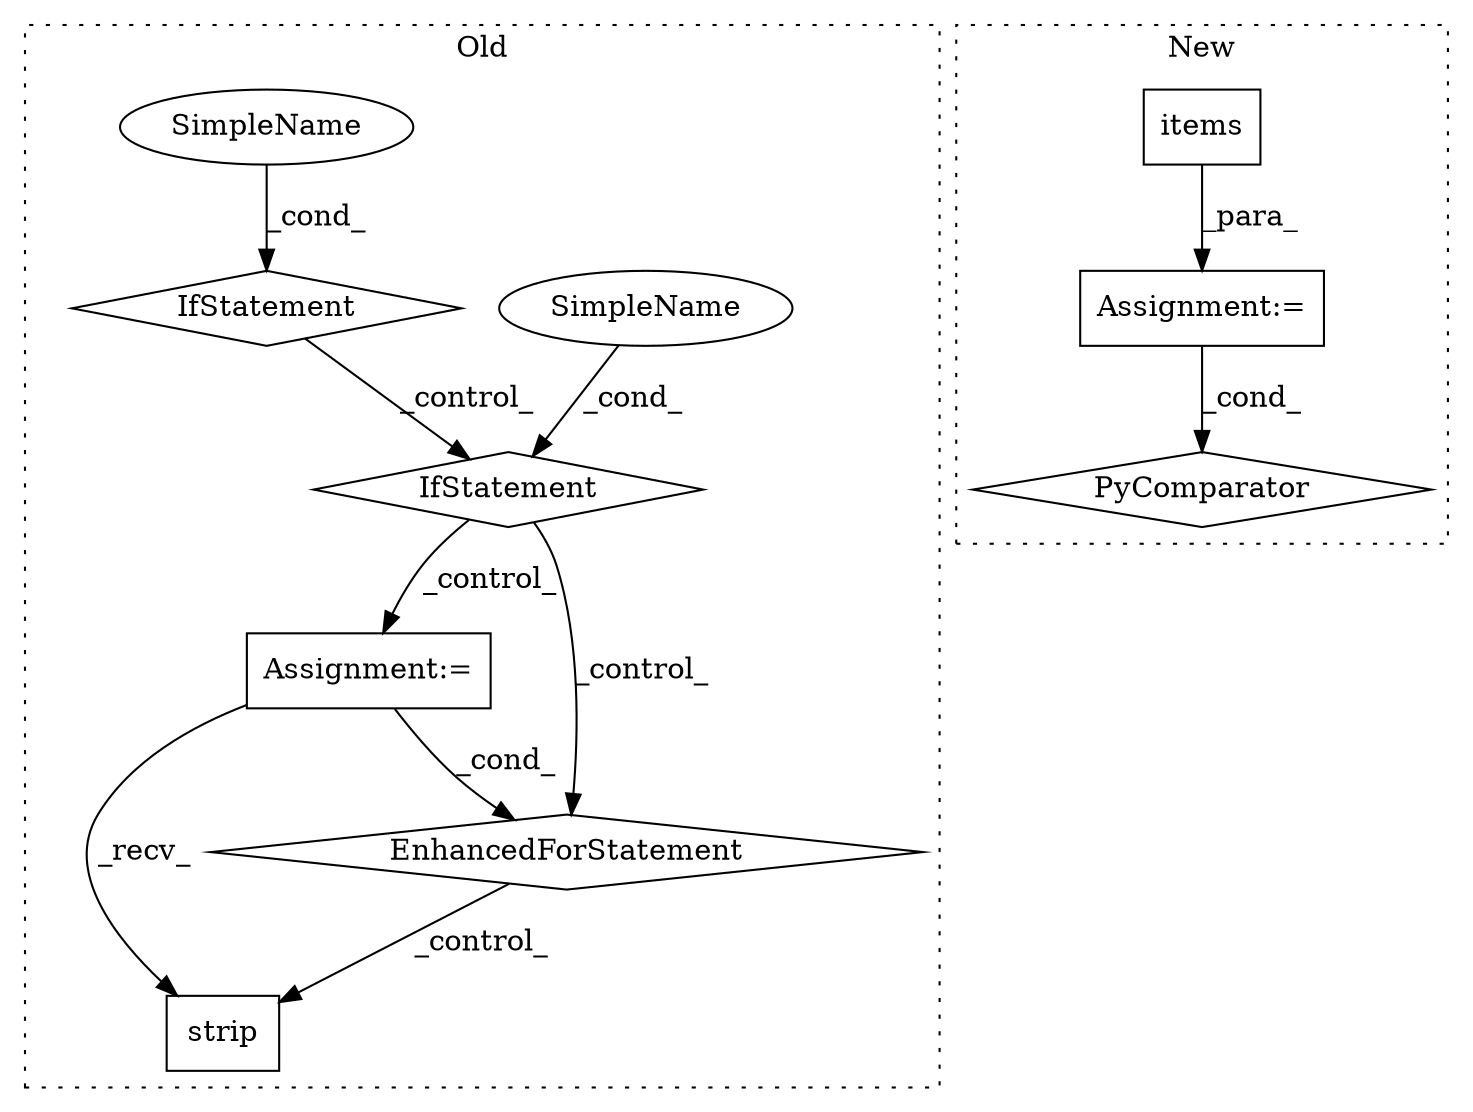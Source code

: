 digraph G {
subgraph cluster0 {
1 [label="strip" a="32" s="6487" l="7" shape="box"];
4 [label="IfStatement" a="25" s="6295,6317" l="12,2" shape="diamond"];
5 [label="SimpleName" a="42" s="" l="" shape="ellipse"];
6 [label="SimpleName" a="42" s="" l="" shape="ellipse"];
8 [label="IfStatement" a="25" s="6076,6102" l="4,2" shape="diamond"];
9 [label="Assignment:=" a="7" s="6339" l="1" shape="box"];
10 [label="EnhancedForStatement" a="70" s="6366,6453" l="65,2" shape="diamond"];
label = "Old";
style="dotted";
}
subgraph cluster1 {
2 [label="items" a="32" s="3018" l="7" shape="box"];
3 [label="Assignment:=" a="7" s="2992" l="42" shape="box"];
7 [label="PyComparator" a="113" s="2992" l="42" shape="diamond"];
label = "New";
style="dotted";
}
2 -> 3 [label="_para_"];
3 -> 7 [label="_cond_"];
4 -> 10 [label="_control_"];
4 -> 9 [label="_control_"];
5 -> 4 [label="_cond_"];
6 -> 8 [label="_cond_"];
8 -> 4 [label="_control_"];
9 -> 10 [label="_cond_"];
9 -> 1 [label="_recv_"];
10 -> 1 [label="_control_"];
}